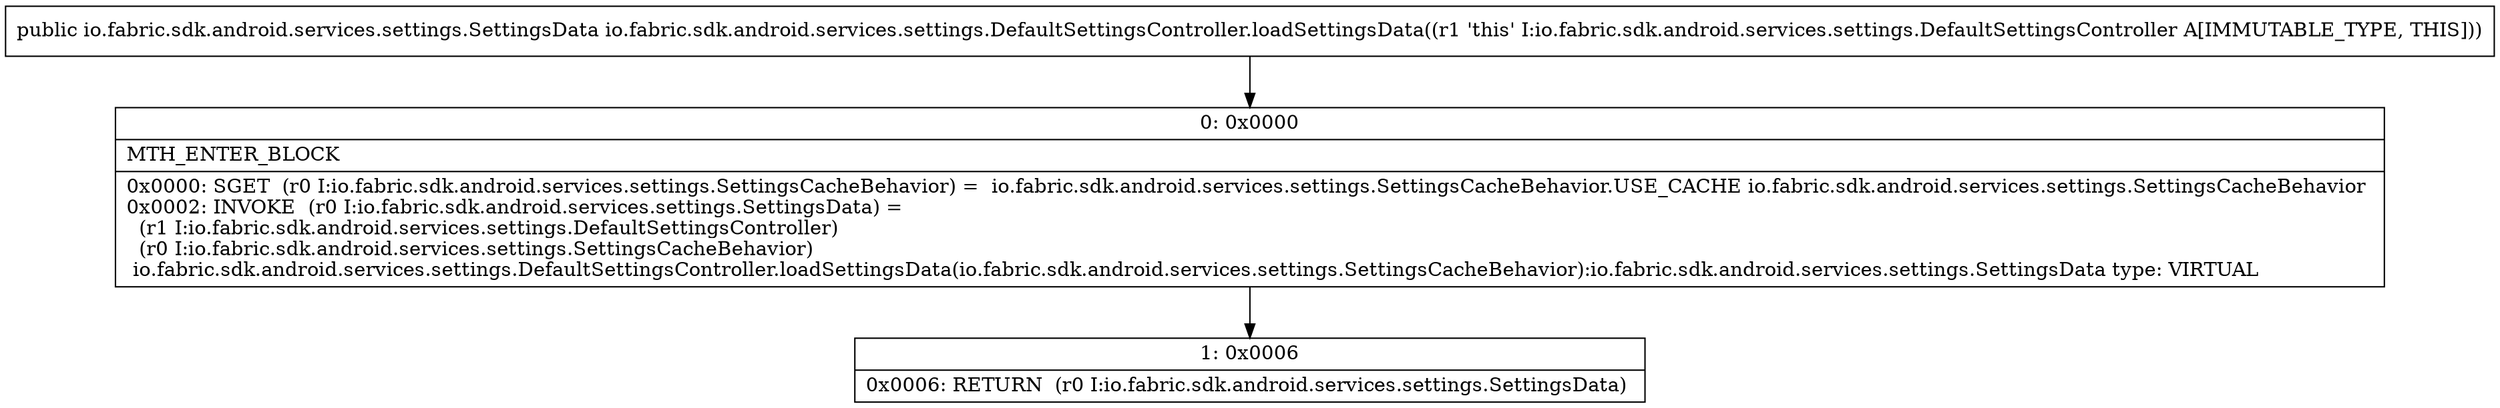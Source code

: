 digraph "CFG forio.fabric.sdk.android.services.settings.DefaultSettingsController.loadSettingsData()Lio\/fabric\/sdk\/android\/services\/settings\/SettingsData;" {
Node_0 [shape=record,label="{0\:\ 0x0000|MTH_ENTER_BLOCK\l|0x0000: SGET  (r0 I:io.fabric.sdk.android.services.settings.SettingsCacheBehavior) =  io.fabric.sdk.android.services.settings.SettingsCacheBehavior.USE_CACHE io.fabric.sdk.android.services.settings.SettingsCacheBehavior \l0x0002: INVOKE  (r0 I:io.fabric.sdk.android.services.settings.SettingsData) = \l  (r1 I:io.fabric.sdk.android.services.settings.DefaultSettingsController)\l  (r0 I:io.fabric.sdk.android.services.settings.SettingsCacheBehavior)\l io.fabric.sdk.android.services.settings.DefaultSettingsController.loadSettingsData(io.fabric.sdk.android.services.settings.SettingsCacheBehavior):io.fabric.sdk.android.services.settings.SettingsData type: VIRTUAL \l}"];
Node_1 [shape=record,label="{1\:\ 0x0006|0x0006: RETURN  (r0 I:io.fabric.sdk.android.services.settings.SettingsData) \l}"];
MethodNode[shape=record,label="{public io.fabric.sdk.android.services.settings.SettingsData io.fabric.sdk.android.services.settings.DefaultSettingsController.loadSettingsData((r1 'this' I:io.fabric.sdk.android.services.settings.DefaultSettingsController A[IMMUTABLE_TYPE, THIS])) }"];
MethodNode -> Node_0;
Node_0 -> Node_1;
}


